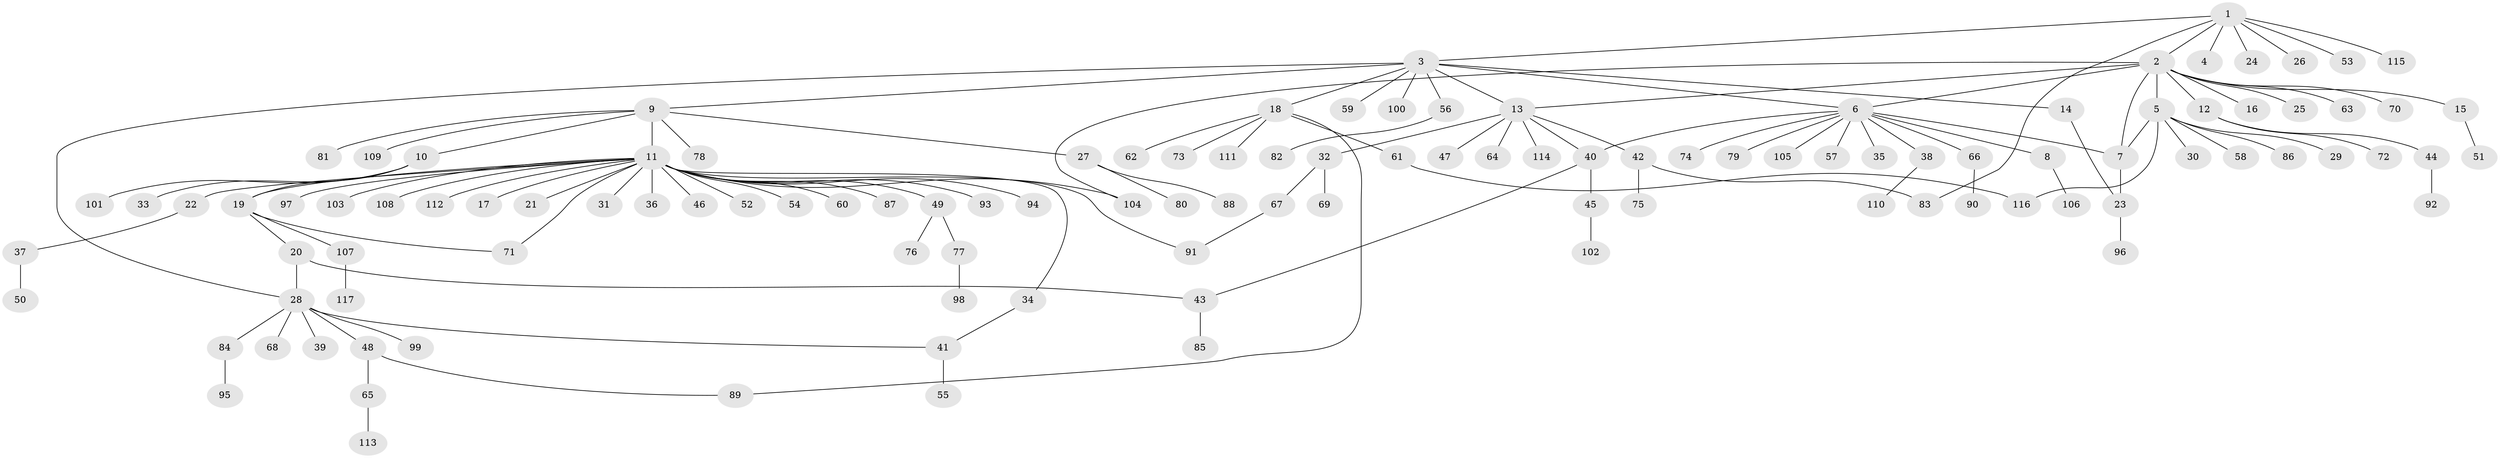 // Generated by graph-tools (version 1.1) at 2025/11/02/27/25 16:11:15]
// undirected, 117 vertices, 132 edges
graph export_dot {
graph [start="1"]
  node [color=gray90,style=filled];
  1;
  2;
  3;
  4;
  5;
  6;
  7;
  8;
  9;
  10;
  11;
  12;
  13;
  14;
  15;
  16;
  17;
  18;
  19;
  20;
  21;
  22;
  23;
  24;
  25;
  26;
  27;
  28;
  29;
  30;
  31;
  32;
  33;
  34;
  35;
  36;
  37;
  38;
  39;
  40;
  41;
  42;
  43;
  44;
  45;
  46;
  47;
  48;
  49;
  50;
  51;
  52;
  53;
  54;
  55;
  56;
  57;
  58;
  59;
  60;
  61;
  62;
  63;
  64;
  65;
  66;
  67;
  68;
  69;
  70;
  71;
  72;
  73;
  74;
  75;
  76;
  77;
  78;
  79;
  80;
  81;
  82;
  83;
  84;
  85;
  86;
  87;
  88;
  89;
  90;
  91;
  92;
  93;
  94;
  95;
  96;
  97;
  98;
  99;
  100;
  101;
  102;
  103;
  104;
  105;
  106;
  107;
  108;
  109;
  110;
  111;
  112;
  113;
  114;
  115;
  116;
  117;
  1 -- 2;
  1 -- 3;
  1 -- 4;
  1 -- 24;
  1 -- 26;
  1 -- 53;
  1 -- 83;
  1 -- 115;
  2 -- 5;
  2 -- 6;
  2 -- 7;
  2 -- 12;
  2 -- 13;
  2 -- 15;
  2 -- 16;
  2 -- 25;
  2 -- 63;
  2 -- 70;
  2 -- 104;
  3 -- 6;
  3 -- 9;
  3 -- 13;
  3 -- 14;
  3 -- 18;
  3 -- 28;
  3 -- 56;
  3 -- 59;
  3 -- 100;
  5 -- 7;
  5 -- 29;
  5 -- 30;
  5 -- 58;
  5 -- 86;
  5 -- 116;
  6 -- 7;
  6 -- 8;
  6 -- 35;
  6 -- 38;
  6 -- 40;
  6 -- 57;
  6 -- 66;
  6 -- 74;
  6 -- 79;
  6 -- 105;
  7 -- 23;
  8 -- 106;
  9 -- 10;
  9 -- 11;
  9 -- 27;
  9 -- 78;
  9 -- 81;
  9 -- 109;
  10 -- 19;
  10 -- 33;
  10 -- 101;
  11 -- 17;
  11 -- 19;
  11 -- 21;
  11 -- 22;
  11 -- 31;
  11 -- 34;
  11 -- 36;
  11 -- 46;
  11 -- 49;
  11 -- 52;
  11 -- 54;
  11 -- 60;
  11 -- 71;
  11 -- 87;
  11 -- 91;
  11 -- 93;
  11 -- 94;
  11 -- 97;
  11 -- 103;
  11 -- 104;
  11 -- 108;
  11 -- 112;
  12 -- 44;
  12 -- 72;
  13 -- 32;
  13 -- 40;
  13 -- 42;
  13 -- 47;
  13 -- 64;
  13 -- 114;
  14 -- 23;
  15 -- 51;
  18 -- 61;
  18 -- 62;
  18 -- 73;
  18 -- 89;
  18 -- 111;
  19 -- 20;
  19 -- 71;
  19 -- 107;
  20 -- 28;
  20 -- 43;
  22 -- 37;
  23 -- 96;
  27 -- 80;
  27 -- 88;
  28 -- 39;
  28 -- 41;
  28 -- 48;
  28 -- 68;
  28 -- 84;
  28 -- 99;
  32 -- 67;
  32 -- 69;
  34 -- 41;
  37 -- 50;
  38 -- 110;
  40 -- 43;
  40 -- 45;
  41 -- 55;
  42 -- 75;
  42 -- 83;
  43 -- 85;
  44 -- 92;
  45 -- 102;
  48 -- 65;
  48 -- 89;
  49 -- 76;
  49 -- 77;
  56 -- 82;
  61 -- 116;
  65 -- 113;
  66 -- 90;
  67 -- 91;
  77 -- 98;
  84 -- 95;
  107 -- 117;
}

